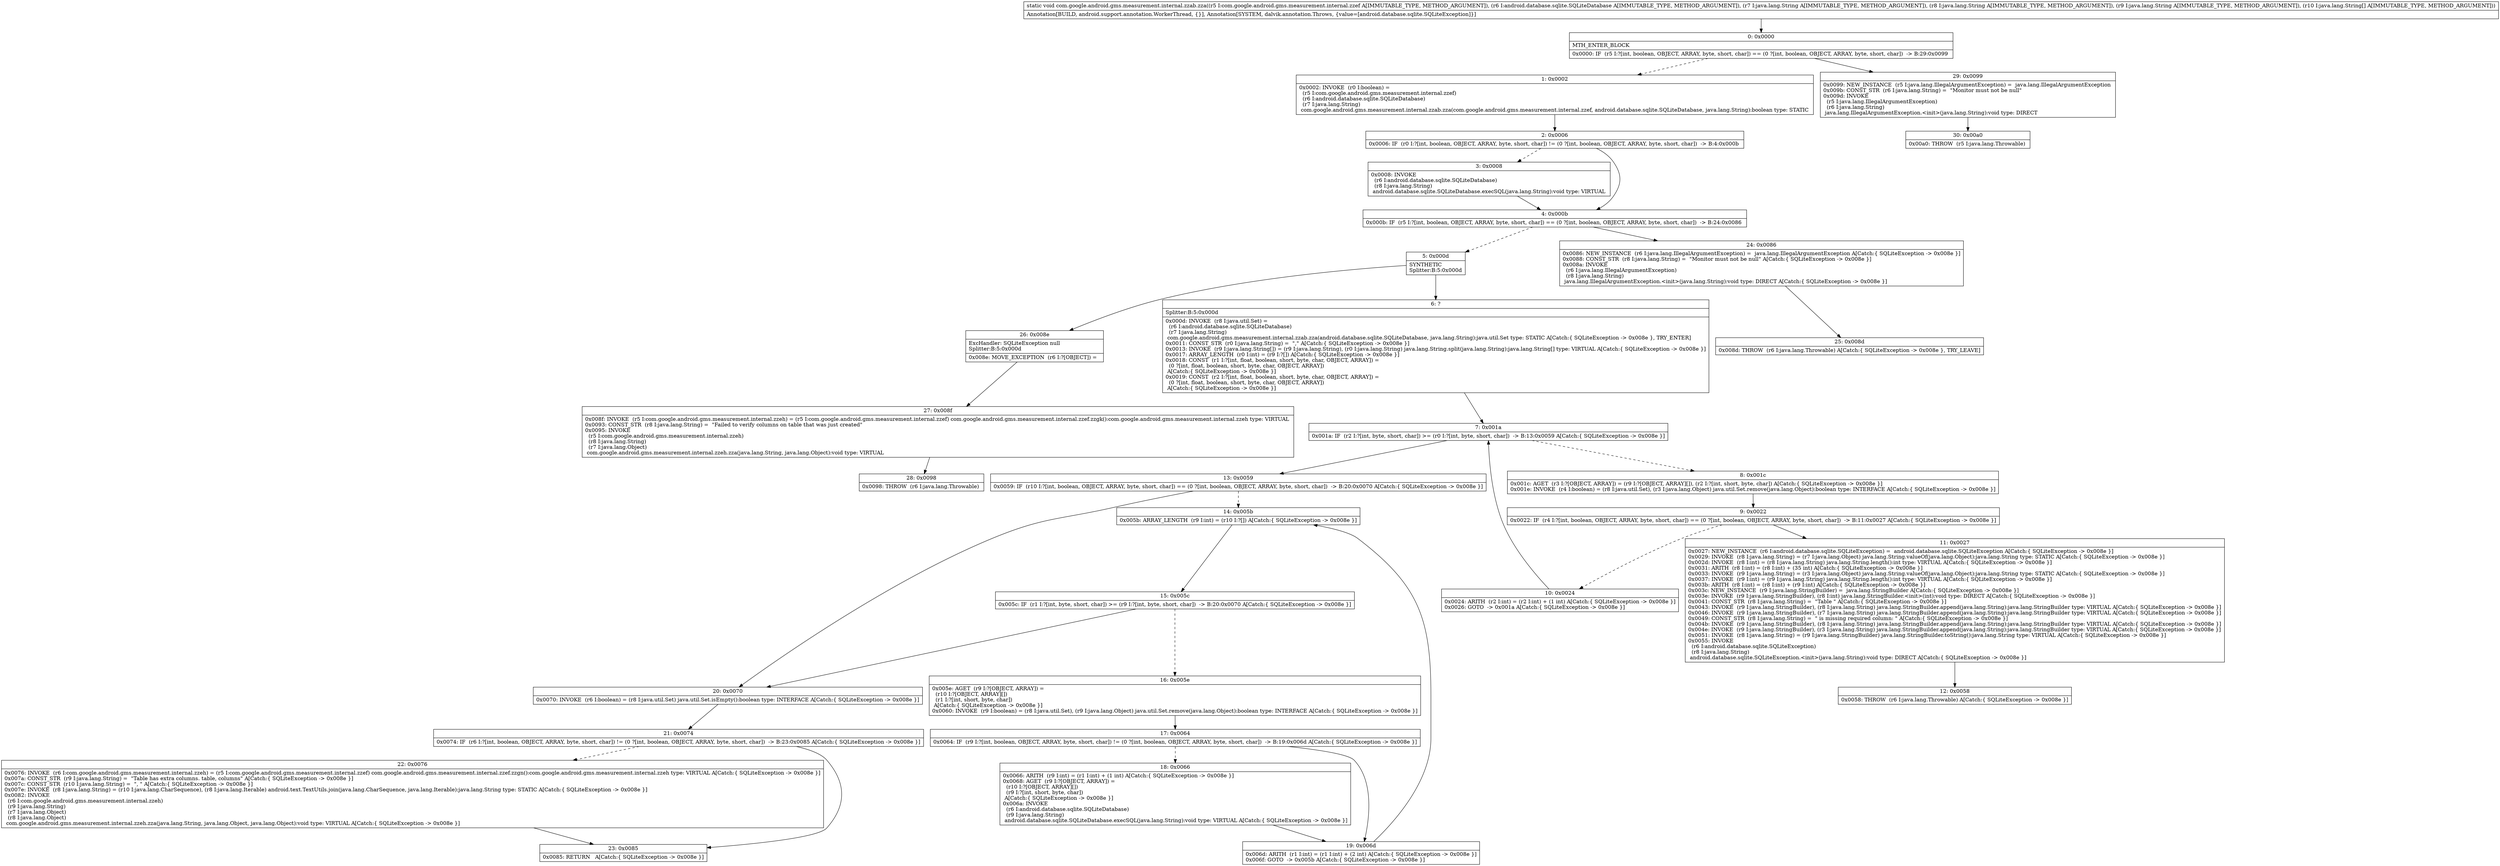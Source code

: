 digraph "CFG forcom.google.android.gms.measurement.internal.zzab.zza(Lcom\/google\/android\/gms\/measurement\/internal\/zzef;Landroid\/database\/sqlite\/SQLiteDatabase;Ljava\/lang\/String;Ljava\/lang\/String;Ljava\/lang\/String;[Ljava\/lang\/String;)V" {
Node_0 [shape=record,label="{0\:\ 0x0000|MTH_ENTER_BLOCK\l|0x0000: IF  (r5 I:?[int, boolean, OBJECT, ARRAY, byte, short, char]) == (0 ?[int, boolean, OBJECT, ARRAY, byte, short, char])  \-\> B:29:0x0099 \l}"];
Node_1 [shape=record,label="{1\:\ 0x0002|0x0002: INVOKE  (r0 I:boolean) = \l  (r5 I:com.google.android.gms.measurement.internal.zzef)\l  (r6 I:android.database.sqlite.SQLiteDatabase)\l  (r7 I:java.lang.String)\l com.google.android.gms.measurement.internal.zzab.zza(com.google.android.gms.measurement.internal.zzef, android.database.sqlite.SQLiteDatabase, java.lang.String):boolean type: STATIC \l}"];
Node_2 [shape=record,label="{2\:\ 0x0006|0x0006: IF  (r0 I:?[int, boolean, OBJECT, ARRAY, byte, short, char]) != (0 ?[int, boolean, OBJECT, ARRAY, byte, short, char])  \-\> B:4:0x000b \l}"];
Node_3 [shape=record,label="{3\:\ 0x0008|0x0008: INVOKE  \l  (r6 I:android.database.sqlite.SQLiteDatabase)\l  (r8 I:java.lang.String)\l android.database.sqlite.SQLiteDatabase.execSQL(java.lang.String):void type: VIRTUAL \l}"];
Node_4 [shape=record,label="{4\:\ 0x000b|0x000b: IF  (r5 I:?[int, boolean, OBJECT, ARRAY, byte, short, char]) == (0 ?[int, boolean, OBJECT, ARRAY, byte, short, char])  \-\> B:24:0x0086 \l}"];
Node_5 [shape=record,label="{5\:\ 0x000d|SYNTHETIC\lSplitter:B:5:0x000d\l}"];
Node_6 [shape=record,label="{6\:\ ?|Splitter:B:5:0x000d\l|0x000d: INVOKE  (r8 I:java.util.Set) = \l  (r6 I:android.database.sqlite.SQLiteDatabase)\l  (r7 I:java.lang.String)\l com.google.android.gms.measurement.internal.zzab.zza(android.database.sqlite.SQLiteDatabase, java.lang.String):java.util.Set type: STATIC A[Catch:\{ SQLiteException \-\> 0x008e \}, TRY_ENTER]\l0x0011: CONST_STR  (r0 I:java.lang.String) =  \",\" A[Catch:\{ SQLiteException \-\> 0x008e \}]\l0x0013: INVOKE  (r9 I:java.lang.String[]) = (r9 I:java.lang.String), (r0 I:java.lang.String) java.lang.String.split(java.lang.String):java.lang.String[] type: VIRTUAL A[Catch:\{ SQLiteException \-\> 0x008e \}]\l0x0017: ARRAY_LENGTH  (r0 I:int) = (r9 I:?[]) A[Catch:\{ SQLiteException \-\> 0x008e \}]\l0x0018: CONST  (r1 I:?[int, float, boolean, short, byte, char, OBJECT, ARRAY]) = \l  (0 ?[int, float, boolean, short, byte, char, OBJECT, ARRAY])\l A[Catch:\{ SQLiteException \-\> 0x008e \}]\l0x0019: CONST  (r2 I:?[int, float, boolean, short, byte, char, OBJECT, ARRAY]) = \l  (0 ?[int, float, boolean, short, byte, char, OBJECT, ARRAY])\l A[Catch:\{ SQLiteException \-\> 0x008e \}]\l}"];
Node_7 [shape=record,label="{7\:\ 0x001a|0x001a: IF  (r2 I:?[int, byte, short, char]) \>= (r0 I:?[int, byte, short, char])  \-\> B:13:0x0059 A[Catch:\{ SQLiteException \-\> 0x008e \}]\l}"];
Node_8 [shape=record,label="{8\:\ 0x001c|0x001c: AGET  (r3 I:?[OBJECT, ARRAY]) = (r9 I:?[OBJECT, ARRAY][]), (r2 I:?[int, short, byte, char]) A[Catch:\{ SQLiteException \-\> 0x008e \}]\l0x001e: INVOKE  (r4 I:boolean) = (r8 I:java.util.Set), (r3 I:java.lang.Object) java.util.Set.remove(java.lang.Object):boolean type: INTERFACE A[Catch:\{ SQLiteException \-\> 0x008e \}]\l}"];
Node_9 [shape=record,label="{9\:\ 0x0022|0x0022: IF  (r4 I:?[int, boolean, OBJECT, ARRAY, byte, short, char]) == (0 ?[int, boolean, OBJECT, ARRAY, byte, short, char])  \-\> B:11:0x0027 A[Catch:\{ SQLiteException \-\> 0x008e \}]\l}"];
Node_10 [shape=record,label="{10\:\ 0x0024|0x0024: ARITH  (r2 I:int) = (r2 I:int) + (1 int) A[Catch:\{ SQLiteException \-\> 0x008e \}]\l0x0026: GOTO  \-\> 0x001a A[Catch:\{ SQLiteException \-\> 0x008e \}]\l}"];
Node_11 [shape=record,label="{11\:\ 0x0027|0x0027: NEW_INSTANCE  (r6 I:android.database.sqlite.SQLiteException) =  android.database.sqlite.SQLiteException A[Catch:\{ SQLiteException \-\> 0x008e \}]\l0x0029: INVOKE  (r8 I:java.lang.String) = (r7 I:java.lang.Object) java.lang.String.valueOf(java.lang.Object):java.lang.String type: STATIC A[Catch:\{ SQLiteException \-\> 0x008e \}]\l0x002d: INVOKE  (r8 I:int) = (r8 I:java.lang.String) java.lang.String.length():int type: VIRTUAL A[Catch:\{ SQLiteException \-\> 0x008e \}]\l0x0031: ARITH  (r8 I:int) = (r8 I:int) + (35 int) A[Catch:\{ SQLiteException \-\> 0x008e \}]\l0x0033: INVOKE  (r9 I:java.lang.String) = (r3 I:java.lang.Object) java.lang.String.valueOf(java.lang.Object):java.lang.String type: STATIC A[Catch:\{ SQLiteException \-\> 0x008e \}]\l0x0037: INVOKE  (r9 I:int) = (r9 I:java.lang.String) java.lang.String.length():int type: VIRTUAL A[Catch:\{ SQLiteException \-\> 0x008e \}]\l0x003b: ARITH  (r8 I:int) = (r8 I:int) + (r9 I:int) A[Catch:\{ SQLiteException \-\> 0x008e \}]\l0x003c: NEW_INSTANCE  (r9 I:java.lang.StringBuilder) =  java.lang.StringBuilder A[Catch:\{ SQLiteException \-\> 0x008e \}]\l0x003e: INVOKE  (r9 I:java.lang.StringBuilder), (r8 I:int) java.lang.StringBuilder.\<init\>(int):void type: DIRECT A[Catch:\{ SQLiteException \-\> 0x008e \}]\l0x0041: CONST_STR  (r8 I:java.lang.String) =  \"Table \" A[Catch:\{ SQLiteException \-\> 0x008e \}]\l0x0043: INVOKE  (r9 I:java.lang.StringBuilder), (r8 I:java.lang.String) java.lang.StringBuilder.append(java.lang.String):java.lang.StringBuilder type: VIRTUAL A[Catch:\{ SQLiteException \-\> 0x008e \}]\l0x0046: INVOKE  (r9 I:java.lang.StringBuilder), (r7 I:java.lang.String) java.lang.StringBuilder.append(java.lang.String):java.lang.StringBuilder type: VIRTUAL A[Catch:\{ SQLiteException \-\> 0x008e \}]\l0x0049: CONST_STR  (r8 I:java.lang.String) =  \" is missing required column: \" A[Catch:\{ SQLiteException \-\> 0x008e \}]\l0x004b: INVOKE  (r9 I:java.lang.StringBuilder), (r8 I:java.lang.String) java.lang.StringBuilder.append(java.lang.String):java.lang.StringBuilder type: VIRTUAL A[Catch:\{ SQLiteException \-\> 0x008e \}]\l0x004e: INVOKE  (r9 I:java.lang.StringBuilder), (r3 I:java.lang.String) java.lang.StringBuilder.append(java.lang.String):java.lang.StringBuilder type: VIRTUAL A[Catch:\{ SQLiteException \-\> 0x008e \}]\l0x0051: INVOKE  (r8 I:java.lang.String) = (r9 I:java.lang.StringBuilder) java.lang.StringBuilder.toString():java.lang.String type: VIRTUAL A[Catch:\{ SQLiteException \-\> 0x008e \}]\l0x0055: INVOKE  \l  (r6 I:android.database.sqlite.SQLiteException)\l  (r8 I:java.lang.String)\l android.database.sqlite.SQLiteException.\<init\>(java.lang.String):void type: DIRECT A[Catch:\{ SQLiteException \-\> 0x008e \}]\l}"];
Node_12 [shape=record,label="{12\:\ 0x0058|0x0058: THROW  (r6 I:java.lang.Throwable) A[Catch:\{ SQLiteException \-\> 0x008e \}]\l}"];
Node_13 [shape=record,label="{13\:\ 0x0059|0x0059: IF  (r10 I:?[int, boolean, OBJECT, ARRAY, byte, short, char]) == (0 ?[int, boolean, OBJECT, ARRAY, byte, short, char])  \-\> B:20:0x0070 A[Catch:\{ SQLiteException \-\> 0x008e \}]\l}"];
Node_14 [shape=record,label="{14\:\ 0x005b|0x005b: ARRAY_LENGTH  (r9 I:int) = (r10 I:?[]) A[Catch:\{ SQLiteException \-\> 0x008e \}]\l}"];
Node_15 [shape=record,label="{15\:\ 0x005c|0x005c: IF  (r1 I:?[int, byte, short, char]) \>= (r9 I:?[int, byte, short, char])  \-\> B:20:0x0070 A[Catch:\{ SQLiteException \-\> 0x008e \}]\l}"];
Node_16 [shape=record,label="{16\:\ 0x005e|0x005e: AGET  (r9 I:?[OBJECT, ARRAY]) = \l  (r10 I:?[OBJECT, ARRAY][])\l  (r1 I:?[int, short, byte, char])\l A[Catch:\{ SQLiteException \-\> 0x008e \}]\l0x0060: INVOKE  (r9 I:boolean) = (r8 I:java.util.Set), (r9 I:java.lang.Object) java.util.Set.remove(java.lang.Object):boolean type: INTERFACE A[Catch:\{ SQLiteException \-\> 0x008e \}]\l}"];
Node_17 [shape=record,label="{17\:\ 0x0064|0x0064: IF  (r9 I:?[int, boolean, OBJECT, ARRAY, byte, short, char]) != (0 ?[int, boolean, OBJECT, ARRAY, byte, short, char])  \-\> B:19:0x006d A[Catch:\{ SQLiteException \-\> 0x008e \}]\l}"];
Node_18 [shape=record,label="{18\:\ 0x0066|0x0066: ARITH  (r9 I:int) = (r1 I:int) + (1 int) A[Catch:\{ SQLiteException \-\> 0x008e \}]\l0x0068: AGET  (r9 I:?[OBJECT, ARRAY]) = \l  (r10 I:?[OBJECT, ARRAY][])\l  (r9 I:?[int, short, byte, char])\l A[Catch:\{ SQLiteException \-\> 0x008e \}]\l0x006a: INVOKE  \l  (r6 I:android.database.sqlite.SQLiteDatabase)\l  (r9 I:java.lang.String)\l android.database.sqlite.SQLiteDatabase.execSQL(java.lang.String):void type: VIRTUAL A[Catch:\{ SQLiteException \-\> 0x008e \}]\l}"];
Node_19 [shape=record,label="{19\:\ 0x006d|0x006d: ARITH  (r1 I:int) = (r1 I:int) + (2 int) A[Catch:\{ SQLiteException \-\> 0x008e \}]\l0x006f: GOTO  \-\> 0x005b A[Catch:\{ SQLiteException \-\> 0x008e \}]\l}"];
Node_20 [shape=record,label="{20\:\ 0x0070|0x0070: INVOKE  (r6 I:boolean) = (r8 I:java.util.Set) java.util.Set.isEmpty():boolean type: INTERFACE A[Catch:\{ SQLiteException \-\> 0x008e \}]\l}"];
Node_21 [shape=record,label="{21\:\ 0x0074|0x0074: IF  (r6 I:?[int, boolean, OBJECT, ARRAY, byte, short, char]) != (0 ?[int, boolean, OBJECT, ARRAY, byte, short, char])  \-\> B:23:0x0085 A[Catch:\{ SQLiteException \-\> 0x008e \}]\l}"];
Node_22 [shape=record,label="{22\:\ 0x0076|0x0076: INVOKE  (r6 I:com.google.android.gms.measurement.internal.zzeh) = (r5 I:com.google.android.gms.measurement.internal.zzef) com.google.android.gms.measurement.internal.zzef.zzgn():com.google.android.gms.measurement.internal.zzeh type: VIRTUAL A[Catch:\{ SQLiteException \-\> 0x008e \}]\l0x007a: CONST_STR  (r9 I:java.lang.String) =  \"Table has extra columns. table, columns\" A[Catch:\{ SQLiteException \-\> 0x008e \}]\l0x007c: CONST_STR  (r10 I:java.lang.String) =  \", \" A[Catch:\{ SQLiteException \-\> 0x008e \}]\l0x007e: INVOKE  (r8 I:java.lang.String) = (r10 I:java.lang.CharSequence), (r8 I:java.lang.Iterable) android.text.TextUtils.join(java.lang.CharSequence, java.lang.Iterable):java.lang.String type: STATIC A[Catch:\{ SQLiteException \-\> 0x008e \}]\l0x0082: INVOKE  \l  (r6 I:com.google.android.gms.measurement.internal.zzeh)\l  (r9 I:java.lang.String)\l  (r7 I:java.lang.Object)\l  (r8 I:java.lang.Object)\l com.google.android.gms.measurement.internal.zzeh.zza(java.lang.String, java.lang.Object, java.lang.Object):void type: VIRTUAL A[Catch:\{ SQLiteException \-\> 0x008e \}]\l}"];
Node_23 [shape=record,label="{23\:\ 0x0085|0x0085: RETURN   A[Catch:\{ SQLiteException \-\> 0x008e \}]\l}"];
Node_24 [shape=record,label="{24\:\ 0x0086|0x0086: NEW_INSTANCE  (r6 I:java.lang.IllegalArgumentException) =  java.lang.IllegalArgumentException A[Catch:\{ SQLiteException \-\> 0x008e \}]\l0x0088: CONST_STR  (r8 I:java.lang.String) =  \"Monitor must not be null\" A[Catch:\{ SQLiteException \-\> 0x008e \}]\l0x008a: INVOKE  \l  (r6 I:java.lang.IllegalArgumentException)\l  (r8 I:java.lang.String)\l java.lang.IllegalArgumentException.\<init\>(java.lang.String):void type: DIRECT A[Catch:\{ SQLiteException \-\> 0x008e \}]\l}"];
Node_25 [shape=record,label="{25\:\ 0x008d|0x008d: THROW  (r6 I:java.lang.Throwable) A[Catch:\{ SQLiteException \-\> 0x008e \}, TRY_LEAVE]\l}"];
Node_26 [shape=record,label="{26\:\ 0x008e|ExcHandler: SQLiteException null\lSplitter:B:5:0x000d\l|0x008e: MOVE_EXCEPTION  (r6 I:?[OBJECT]) =  \l}"];
Node_27 [shape=record,label="{27\:\ 0x008f|0x008f: INVOKE  (r5 I:com.google.android.gms.measurement.internal.zzeh) = (r5 I:com.google.android.gms.measurement.internal.zzef) com.google.android.gms.measurement.internal.zzef.zzgk():com.google.android.gms.measurement.internal.zzeh type: VIRTUAL \l0x0093: CONST_STR  (r8 I:java.lang.String) =  \"Failed to verify columns on table that was just created\" \l0x0095: INVOKE  \l  (r5 I:com.google.android.gms.measurement.internal.zzeh)\l  (r8 I:java.lang.String)\l  (r7 I:java.lang.Object)\l com.google.android.gms.measurement.internal.zzeh.zza(java.lang.String, java.lang.Object):void type: VIRTUAL \l}"];
Node_28 [shape=record,label="{28\:\ 0x0098|0x0098: THROW  (r6 I:java.lang.Throwable) \l}"];
Node_29 [shape=record,label="{29\:\ 0x0099|0x0099: NEW_INSTANCE  (r5 I:java.lang.IllegalArgumentException) =  java.lang.IllegalArgumentException \l0x009b: CONST_STR  (r6 I:java.lang.String) =  \"Monitor must not be null\" \l0x009d: INVOKE  \l  (r5 I:java.lang.IllegalArgumentException)\l  (r6 I:java.lang.String)\l java.lang.IllegalArgumentException.\<init\>(java.lang.String):void type: DIRECT \l}"];
Node_30 [shape=record,label="{30\:\ 0x00a0|0x00a0: THROW  (r5 I:java.lang.Throwable) \l}"];
MethodNode[shape=record,label="{static void com.google.android.gms.measurement.internal.zzab.zza((r5 I:com.google.android.gms.measurement.internal.zzef A[IMMUTABLE_TYPE, METHOD_ARGUMENT]), (r6 I:android.database.sqlite.SQLiteDatabase A[IMMUTABLE_TYPE, METHOD_ARGUMENT]), (r7 I:java.lang.String A[IMMUTABLE_TYPE, METHOD_ARGUMENT]), (r8 I:java.lang.String A[IMMUTABLE_TYPE, METHOD_ARGUMENT]), (r9 I:java.lang.String A[IMMUTABLE_TYPE, METHOD_ARGUMENT]), (r10 I:java.lang.String[] A[IMMUTABLE_TYPE, METHOD_ARGUMENT]))  | Annotation[BUILD, android.support.annotation.WorkerThread, \{\}], Annotation[SYSTEM, dalvik.annotation.Throws, \{value=[android.database.sqlite.SQLiteException]\}]\l}"];
MethodNode -> Node_0;
Node_0 -> Node_1[style=dashed];
Node_0 -> Node_29;
Node_1 -> Node_2;
Node_2 -> Node_3[style=dashed];
Node_2 -> Node_4;
Node_3 -> Node_4;
Node_4 -> Node_5[style=dashed];
Node_4 -> Node_24;
Node_5 -> Node_6;
Node_5 -> Node_26;
Node_6 -> Node_7;
Node_7 -> Node_8[style=dashed];
Node_7 -> Node_13;
Node_8 -> Node_9;
Node_9 -> Node_10[style=dashed];
Node_9 -> Node_11;
Node_10 -> Node_7;
Node_11 -> Node_12;
Node_13 -> Node_14[style=dashed];
Node_13 -> Node_20;
Node_14 -> Node_15;
Node_15 -> Node_16[style=dashed];
Node_15 -> Node_20;
Node_16 -> Node_17;
Node_17 -> Node_18[style=dashed];
Node_17 -> Node_19;
Node_18 -> Node_19;
Node_19 -> Node_14;
Node_20 -> Node_21;
Node_21 -> Node_22[style=dashed];
Node_21 -> Node_23;
Node_22 -> Node_23;
Node_24 -> Node_25;
Node_26 -> Node_27;
Node_27 -> Node_28;
Node_29 -> Node_30;
}

